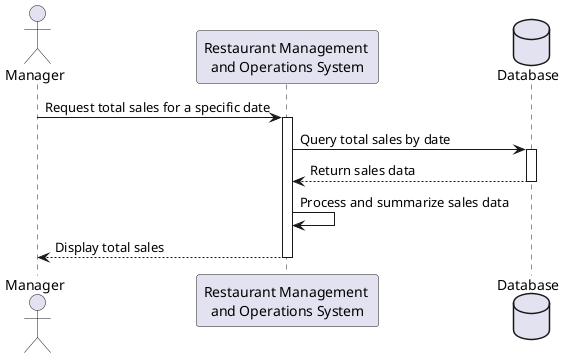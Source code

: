 @startuml
actor Manager
participant "Restaurant Management \nand Operations System" as System
database "Database" as DB

Manager -> System : Request total sales for a specific date
activate System

System -> DB : Query total sales by date
activate DB

DB --> System : Return sales data
deactivate DB

System -> System : Process and summarize sales data
System --> Manager : Display total sales
deactivate System

@enduml
